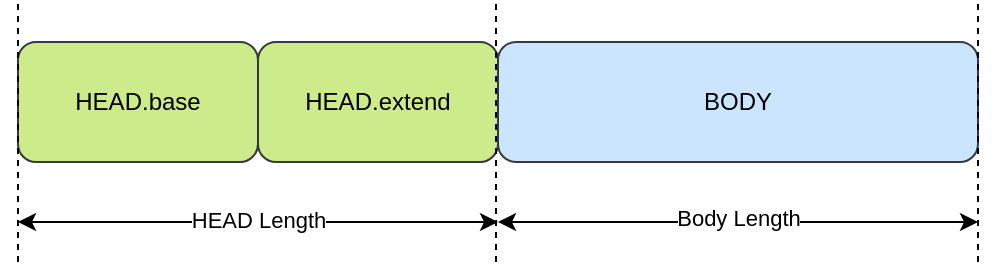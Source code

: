 <mxfile version="14.9.3" type="device"><diagram id="ETvQ2yeoUMiRd-nD6OBl" name="Page-1"><mxGraphModel dx="946" dy="557" grid="1" gridSize="10" guides="1" tooltips="1" connect="1" arrows="1" fold="1" page="1" pageScale="1" pageWidth="827" pageHeight="1169" math="0" shadow="0"><root><mxCell id="0"/><mxCell id="1" parent="0"/><mxCell id="wumw_OywvIMLBOogBZuq-1" value="HEAD.base" style="rounded=1;whiteSpace=wrap;html=1;fillColor=#cdeb8b;strokeColor=#36393d;" vertex="1" parent="1"><mxGeometry x="70" y="120" width="120" height="60" as="geometry"/></mxCell><mxCell id="wumw_OywvIMLBOogBZuq-2" value="HEAD.extend" style="rounded=1;whiteSpace=wrap;html=1;fillColor=#cdeb8b;strokeColor=#36393d;" vertex="1" parent="1"><mxGeometry x="190" y="120" width="120" height="60" as="geometry"/></mxCell><mxCell id="wumw_OywvIMLBOogBZuq-3" value="BODY" style="rounded=1;whiteSpace=wrap;html=1;fillColor=#cce5ff;strokeColor=#36393d;" vertex="1" parent="1"><mxGeometry x="310" y="120" width="240" height="60" as="geometry"/></mxCell><mxCell id="wumw_OywvIMLBOogBZuq-4" value="" style="endArrow=classic;startArrow=classic;html=1;" edge="1" parent="1"><mxGeometry width="50" height="50" relative="1" as="geometry"><mxPoint x="70" y="210" as="sourcePoint"/><mxPoint x="310" y="210" as="targetPoint"/></mxGeometry></mxCell><mxCell id="wumw_OywvIMLBOogBZuq-9" value="HEAD Length" style="edgeLabel;html=1;align=center;verticalAlign=middle;resizable=0;points=[];" vertex="1" connectable="0" parent="wumw_OywvIMLBOogBZuq-4"><mxGeometry x="-0.2" y="1" relative="1" as="geometry"><mxPoint x="24" as="offset"/></mxGeometry></mxCell><mxCell id="wumw_OywvIMLBOogBZuq-5" value="" style="endArrow=none;html=1;dashed=1;" edge="1" parent="1"><mxGeometry width="50" height="50" relative="1" as="geometry"><mxPoint x="70" y="230" as="sourcePoint"/><mxPoint x="70" y="100" as="targetPoint"/></mxGeometry></mxCell><mxCell id="wumw_OywvIMLBOogBZuq-6" value="" style="endArrow=none;html=1;dashed=1;" edge="1" parent="1"><mxGeometry width="50" height="50" relative="1" as="geometry"><mxPoint x="309" y="230" as="sourcePoint"/><mxPoint x="309" y="100" as="targetPoint"/></mxGeometry></mxCell><mxCell id="wumw_OywvIMLBOogBZuq-7" value="" style="endArrow=none;html=1;dashed=1;" edge="1" parent="1"><mxGeometry width="50" height="50" relative="1" as="geometry"><mxPoint x="550" y="230" as="sourcePoint"/><mxPoint x="550" y="100" as="targetPoint"/></mxGeometry></mxCell><mxCell id="wumw_OywvIMLBOogBZuq-8" value="" style="endArrow=classic;startArrow=classic;html=1;" edge="1" parent="1"><mxGeometry width="50" height="50" relative="1" as="geometry"><mxPoint x="310" y="210" as="sourcePoint"/><mxPoint x="550" y="210" as="targetPoint"/></mxGeometry></mxCell><mxCell id="wumw_OywvIMLBOogBZuq-10" value="Body Length" style="edgeLabel;html=1;align=center;verticalAlign=middle;resizable=0;points=[];" vertex="1" connectable="0" parent="wumw_OywvIMLBOogBZuq-8"><mxGeometry x="-0.117" y="2" relative="1" as="geometry"><mxPoint x="14" as="offset"/></mxGeometry></mxCell></root></mxGraphModel></diagram></mxfile>